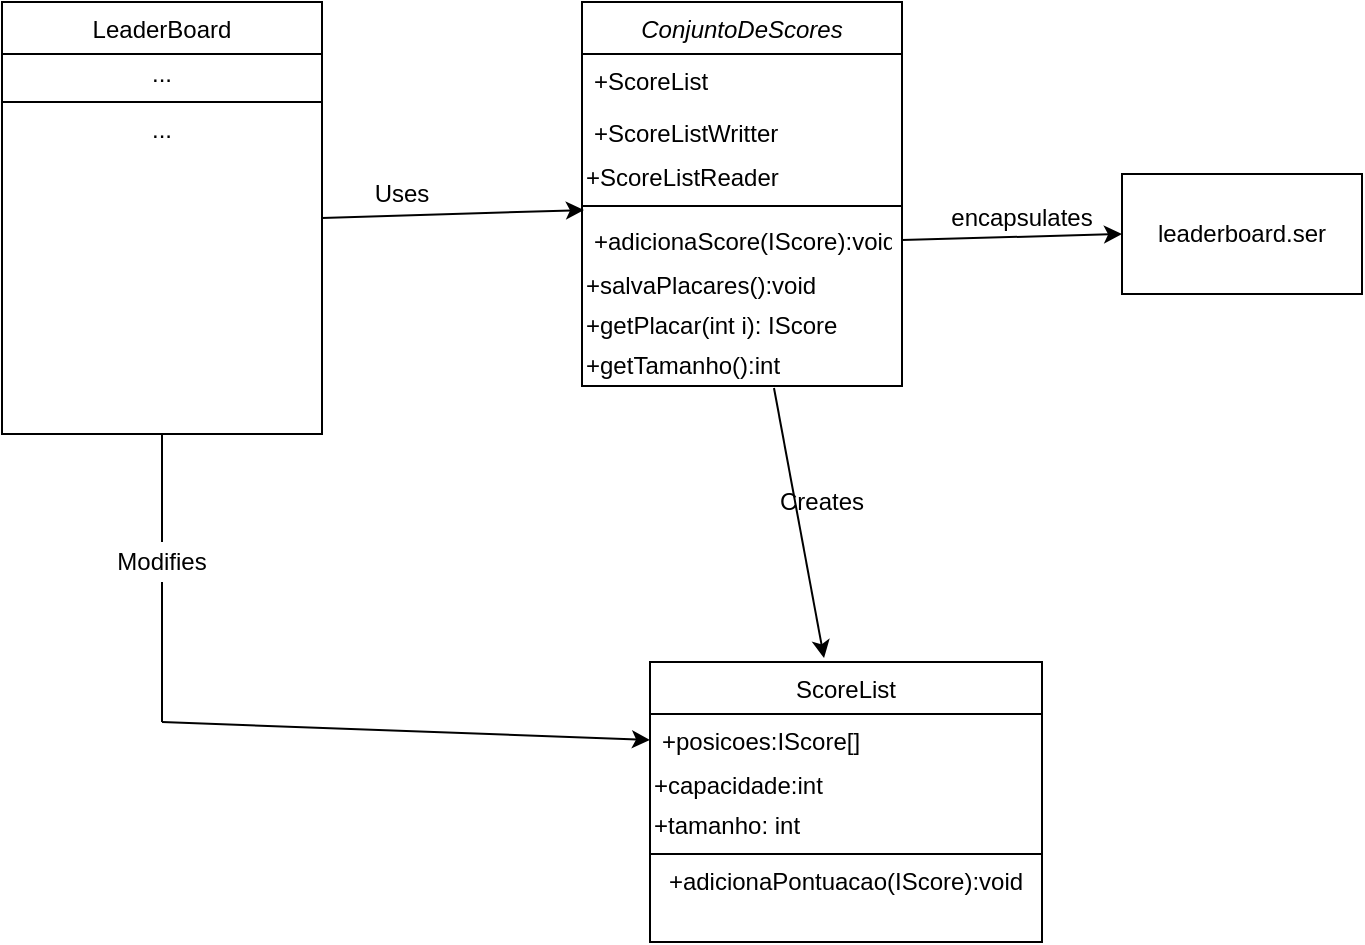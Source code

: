 <mxfile version="13.3.0" type="device"><diagram id="C5RBs43oDa-KdzZeNtuy" name="Page-1"><mxGraphModel dx="689" dy="583" grid="1" gridSize="10" guides="1" tooltips="1" connect="1" arrows="1" fold="1" page="1" pageScale="1" pageWidth="827" pageHeight="1169" math="0" shadow="0"><root><mxCell id="WIyWlLk6GJQsqaUBKTNV-0"/><mxCell id="WIyWlLk6GJQsqaUBKTNV-1" parent="WIyWlLk6GJQsqaUBKTNV-0"/><mxCell id="GcbkrHwloPGPh6RCGObL-10" value="" style="endArrow=classic;html=1;exitX=1;exitY=0.5;exitDx=0;exitDy=0;entryX=0.006;entryY=-0.077;entryDx=0;entryDy=0;entryPerimeter=0;" edge="1" parent="WIyWlLk6GJQsqaUBKTNV-1" source="zkfFHV4jXpPFQw0GAbJ--17" target="GcbkrHwloPGPh6RCGObL-4"><mxGeometry width="50" height="50" relative="1" as="geometry"><mxPoint x="170" y="270" as="sourcePoint"/><mxPoint x="220" y="220" as="targetPoint"/></mxGeometry></mxCell><mxCell id="zkfFHV4jXpPFQw0GAbJ--17" value="LeaderBoard" style="swimlane;fontStyle=0;align=center;verticalAlign=top;childLayout=stackLayout;horizontal=1;startSize=26;horizontalStack=0;resizeParent=1;resizeLast=0;collapsible=1;marginBottom=0;rounded=0;shadow=0;strokeWidth=1;" parent="WIyWlLk6GJQsqaUBKTNV-1" vertex="1"><mxGeometry x="10" y="120" width="160" height="216" as="geometry"><mxRectangle x="550" y="140" width="160" height="26" as="alternateBounds"/></mxGeometry></mxCell><mxCell id="GcbkrHwloPGPh6RCGObL-26" value="..." style="text;html=1;strokeColor=none;fillColor=none;align=center;verticalAlign=middle;whiteSpace=wrap;rounded=0;" vertex="1" parent="zkfFHV4jXpPFQw0GAbJ--17"><mxGeometry y="26" width="160" height="20" as="geometry"/></mxCell><mxCell id="zkfFHV4jXpPFQw0GAbJ--23" value="" style="line;html=1;strokeWidth=1;align=left;verticalAlign=middle;spacingTop=-1;spacingLeft=3;spacingRight=3;rotatable=0;labelPosition=right;points=[];portConstraint=eastwest;" parent="zkfFHV4jXpPFQw0GAbJ--17" vertex="1"><mxGeometry y="46" width="160" height="8" as="geometry"/></mxCell><mxCell id="GcbkrHwloPGPh6RCGObL-27" value="..." style="text;html=1;strokeColor=none;fillColor=none;align=center;verticalAlign=middle;whiteSpace=wrap;rounded=0;" vertex="1" parent="zkfFHV4jXpPFQw0GAbJ--17"><mxGeometry y="54" width="160" height="20" as="geometry"/></mxCell><mxCell id="zkfFHV4jXpPFQw0GAbJ--0" value="ConjuntoDeScores" style="swimlane;fontStyle=2;align=center;verticalAlign=top;childLayout=stackLayout;horizontal=1;startSize=26;horizontalStack=0;resizeParent=1;resizeLast=0;collapsible=1;marginBottom=0;rounded=0;shadow=0;strokeWidth=1;" parent="WIyWlLk6GJQsqaUBKTNV-1" vertex="1"><mxGeometry x="300" y="120" width="160" height="192" as="geometry"><mxRectangle x="230" y="140" width="160" height="26" as="alternateBounds"/></mxGeometry></mxCell><mxCell id="zkfFHV4jXpPFQw0GAbJ--2" value="+ScoreList" style="text;align=left;verticalAlign=top;spacingLeft=4;spacingRight=4;overflow=hidden;rotatable=0;points=[[0,0.5],[1,0.5]];portConstraint=eastwest;rounded=0;shadow=0;html=0;" parent="zkfFHV4jXpPFQw0GAbJ--0" vertex="1"><mxGeometry y="26" width="160" height="26" as="geometry"/></mxCell><mxCell id="zkfFHV4jXpPFQw0GAbJ--3" value="+ScoreListWritter" style="text;align=left;verticalAlign=top;spacingLeft=4;spacingRight=4;overflow=hidden;rotatable=0;points=[[0,0.5],[1,0.5]];portConstraint=eastwest;rounded=0;shadow=0;html=0;" parent="zkfFHV4jXpPFQw0GAbJ--0" vertex="1"><mxGeometry y="52" width="160" height="26" as="geometry"/></mxCell><mxCell id="GcbkrHwloPGPh6RCGObL-3" value="+ScoreListReader" style="text;html=1;strokeColor=none;fillColor=none;align=left;verticalAlign=middle;whiteSpace=wrap;rounded=0;rotation=0;" vertex="1" parent="zkfFHV4jXpPFQw0GAbJ--0"><mxGeometry y="78" width="160" height="20" as="geometry"/></mxCell><mxCell id="zkfFHV4jXpPFQw0GAbJ--4" value="" style="line;html=1;strokeWidth=1;align=left;verticalAlign=middle;spacingTop=-1;spacingLeft=3;spacingRight=3;rotatable=0;labelPosition=right;points=[];portConstraint=eastwest;" parent="zkfFHV4jXpPFQw0GAbJ--0" vertex="1"><mxGeometry y="98" width="160" height="8" as="geometry"/></mxCell><mxCell id="GcbkrHwloPGPh6RCGObL-4" value="+adicionaScore(IScore):void" style="text;align=left;verticalAlign=top;spacingLeft=4;spacingRight=4;overflow=hidden;rotatable=0;points=[[0,0.5],[1,0.5]];portConstraint=eastwest;" vertex="1" parent="zkfFHV4jXpPFQw0GAbJ--0"><mxGeometry y="106" width="160" height="26" as="geometry"/></mxCell><mxCell id="GcbkrHwloPGPh6RCGObL-5" value="+salvaPlacares():void" style="text;html=1;strokeColor=none;fillColor=none;align=left;verticalAlign=middle;whiteSpace=wrap;rounded=0;" vertex="1" parent="zkfFHV4jXpPFQw0GAbJ--0"><mxGeometry y="132" width="160" height="20" as="geometry"/></mxCell><mxCell id="GcbkrHwloPGPh6RCGObL-6" value="+getPlacar(int i): IScore" style="text;html=1;strokeColor=none;fillColor=none;align=left;verticalAlign=middle;whiteSpace=wrap;rounded=0;" vertex="1" parent="zkfFHV4jXpPFQw0GAbJ--0"><mxGeometry y="152" width="160" height="20" as="geometry"/></mxCell><mxCell id="GcbkrHwloPGPh6RCGObL-7" value="+getTamanho():int" style="text;html=1;strokeColor=none;fillColor=none;align=left;verticalAlign=middle;whiteSpace=wrap;rounded=0;" vertex="1" parent="zkfFHV4jXpPFQw0GAbJ--0"><mxGeometry y="172" width="160" height="20" as="geometry"/></mxCell><mxCell id="GcbkrHwloPGPh6RCGObL-11" value="Uses" style="text;html=1;strokeColor=none;fillColor=none;align=center;verticalAlign=middle;whiteSpace=wrap;rounded=0;" vertex="1" parent="WIyWlLk6GJQsqaUBKTNV-1"><mxGeometry x="190" y="206" width="40" height="20" as="geometry"/></mxCell><mxCell id="GcbkrHwloPGPh6RCGObL-12" value="" style="rounded=0;whiteSpace=wrap;html=1;align=left;" vertex="1" parent="WIyWlLk6GJQsqaUBKTNV-1"><mxGeometry x="570" y="206" width="120" height="60" as="geometry"/></mxCell><mxCell id="GcbkrHwloPGPh6RCGObL-13" value="" style="endArrow=classic;html=1;entryX=0;entryY=0.5;entryDx=0;entryDy=0;exitX=1;exitY=0.5;exitDx=0;exitDy=0;" edge="1" parent="WIyWlLk6GJQsqaUBKTNV-1" source="GcbkrHwloPGPh6RCGObL-4" target="GcbkrHwloPGPh6RCGObL-12"><mxGeometry width="50" height="50" relative="1" as="geometry"><mxPoint x="460" y="270" as="sourcePoint"/><mxPoint x="510" y="220" as="targetPoint"/></mxGeometry></mxCell><mxCell id="GcbkrHwloPGPh6RCGObL-14" value="encapsulates" style="text;html=1;strokeColor=none;fillColor=none;align=center;verticalAlign=middle;whiteSpace=wrap;rounded=0;" vertex="1" parent="WIyWlLk6GJQsqaUBKTNV-1"><mxGeometry x="500" y="218" width="40" height="20" as="geometry"/></mxCell><mxCell id="GcbkrHwloPGPh6RCGObL-15" value="leaderboard.ser" style="text;html=1;strokeColor=none;fillColor=none;align=center;verticalAlign=middle;whiteSpace=wrap;rounded=0;" vertex="1" parent="WIyWlLk6GJQsqaUBKTNV-1"><mxGeometry x="610" y="226" width="40" height="20" as="geometry"/></mxCell><mxCell id="zkfFHV4jXpPFQw0GAbJ--13" value="ScoreList" style="swimlane;fontStyle=0;align=center;verticalAlign=top;childLayout=stackLayout;horizontal=1;startSize=26;horizontalStack=0;resizeParent=1;resizeLast=0;collapsible=1;marginBottom=0;rounded=0;shadow=0;strokeWidth=1;" parent="WIyWlLk6GJQsqaUBKTNV-1" vertex="1"><mxGeometry x="334" y="450" width="196" height="140" as="geometry"><mxRectangle x="340" y="380" width="170" height="26" as="alternateBounds"/></mxGeometry></mxCell><mxCell id="zkfFHV4jXpPFQw0GAbJ--14" value="+posicoes:IScore[]" style="text;align=left;verticalAlign=top;spacingLeft=4;spacingRight=4;overflow=hidden;rotatable=0;points=[[0,0.5],[1,0.5]];portConstraint=eastwest;" parent="zkfFHV4jXpPFQw0GAbJ--13" vertex="1"><mxGeometry y="26" width="196" height="26" as="geometry"/></mxCell><mxCell id="GcbkrHwloPGPh6RCGObL-22" value="+capacidade:int" style="text;html=1;strokeColor=none;fillColor=none;align=left;verticalAlign=middle;whiteSpace=wrap;rounded=0;" vertex="1" parent="zkfFHV4jXpPFQw0GAbJ--13"><mxGeometry y="52" width="196" height="20" as="geometry"/></mxCell><mxCell id="GcbkrHwloPGPh6RCGObL-23" value="+tamanho: int" style="text;html=1;strokeColor=none;fillColor=none;align=left;verticalAlign=middle;whiteSpace=wrap;rounded=0;" vertex="1" parent="zkfFHV4jXpPFQw0GAbJ--13"><mxGeometry y="72" width="196" height="20" as="geometry"/></mxCell><mxCell id="zkfFHV4jXpPFQw0GAbJ--15" value="" style="line;html=1;strokeWidth=1;align=left;verticalAlign=middle;spacingTop=-1;spacingLeft=3;spacingRight=3;rotatable=0;labelPosition=right;points=[];portConstraint=eastwest;" parent="zkfFHV4jXpPFQw0GAbJ--13" vertex="1"><mxGeometry y="92" width="196" height="8" as="geometry"/></mxCell><mxCell id="GcbkrHwloPGPh6RCGObL-24" value="+adicionaPontuacao(IScore):void" style="text;html=1;strokeColor=none;fillColor=none;align=center;verticalAlign=middle;whiteSpace=wrap;rounded=0;" vertex="1" parent="zkfFHV4jXpPFQw0GAbJ--13"><mxGeometry y="100" width="196" height="20" as="geometry"/></mxCell><mxCell id="GcbkrHwloPGPh6RCGObL-16" value="" style="endArrow=classic;html=1;exitX=0.6;exitY=1.05;exitDx=0;exitDy=0;exitPerimeter=0;entryX=0.444;entryY=-0.014;entryDx=0;entryDy=0;entryPerimeter=0;" edge="1" parent="WIyWlLk6GJQsqaUBKTNV-1" source="GcbkrHwloPGPh6RCGObL-7" target="zkfFHV4jXpPFQw0GAbJ--13"><mxGeometry width="50" height="50" relative="1" as="geometry"><mxPoint x="390" y="410" as="sourcePoint"/><mxPoint x="440" y="360" as="targetPoint"/></mxGeometry></mxCell><mxCell id="GcbkrHwloPGPh6RCGObL-17" value="Creates" style="text;html=1;strokeColor=none;fillColor=none;align=center;verticalAlign=middle;whiteSpace=wrap;rounded=0;" vertex="1" parent="WIyWlLk6GJQsqaUBKTNV-1"><mxGeometry x="400" y="360" width="40" height="20" as="geometry"/></mxCell><mxCell id="GcbkrHwloPGPh6RCGObL-18" value="" style="endArrow=classic;html=1;entryX=0;entryY=0.5;entryDx=0;entryDy=0;" edge="1" parent="WIyWlLk6GJQsqaUBKTNV-1" target="zkfFHV4jXpPFQw0GAbJ--14"><mxGeometry width="50" height="50" relative="1" as="geometry"><mxPoint x="90" y="480" as="sourcePoint"/><mxPoint x="180" y="420" as="targetPoint"/></mxGeometry></mxCell><mxCell id="GcbkrHwloPGPh6RCGObL-19" value="" style="endArrow=none;html=1;entryX=0.5;entryY=1;entryDx=0;entryDy=0;" edge="1" parent="WIyWlLk6GJQsqaUBKTNV-1" source="GcbkrHwloPGPh6RCGObL-20" target="zkfFHV4jXpPFQw0GAbJ--17"><mxGeometry width="50" height="50" relative="1" as="geometry"><mxPoint x="90" y="480" as="sourcePoint"/><mxPoint x="120" y="340" as="targetPoint"/></mxGeometry></mxCell><mxCell id="GcbkrHwloPGPh6RCGObL-20" value="Modifies" style="text;html=1;strokeColor=none;fillColor=none;align=center;verticalAlign=middle;whiteSpace=wrap;rounded=0;" vertex="1" parent="WIyWlLk6GJQsqaUBKTNV-1"><mxGeometry x="70" y="390" width="40" height="20" as="geometry"/></mxCell><mxCell id="GcbkrHwloPGPh6RCGObL-21" value="" style="endArrow=none;html=1;entryX=0.5;entryY=1;entryDx=0;entryDy=0;" edge="1" parent="WIyWlLk6GJQsqaUBKTNV-1" target="GcbkrHwloPGPh6RCGObL-20"><mxGeometry width="50" height="50" relative="1" as="geometry"><mxPoint x="90" y="480" as="sourcePoint"/><mxPoint x="90" y="336" as="targetPoint"/></mxGeometry></mxCell></root></mxGraphModel></diagram></mxfile>